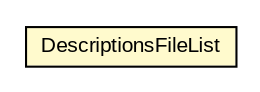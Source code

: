 #!/usr/local/bin/dot
#
# Class diagram 
# Generated by UMLGraph version R5_6-24-gf6e263 (http://www.umlgraph.org/)
#

digraph G {
	edge [fontname="arial",fontsize=10,labelfontname="arial",labelfontsize=10];
	node [fontname="arial",fontsize=10,shape=plaintext];
	nodesep=0.25;
	ranksep=0.5;
	// edu.arizona.biosemantics.semanticmarkup.markupelement.description.model.DescriptionsFileList
	c54880 [label=<<table title="edu.arizona.biosemantics.semanticmarkup.markupelement.description.model.DescriptionsFileList" border="0" cellborder="1" cellspacing="0" cellpadding="2" port="p" bgcolor="lemonChiffon" href="./DescriptionsFileList.html">
		<tr><td><table border="0" cellspacing="0" cellpadding="1">
<tr><td align="center" balign="center"> DescriptionsFileList </td></tr>
		</table></td></tr>
		</table>>, URL="./DescriptionsFileList.html", fontname="arial", fontcolor="black", fontsize=10.0];
}

